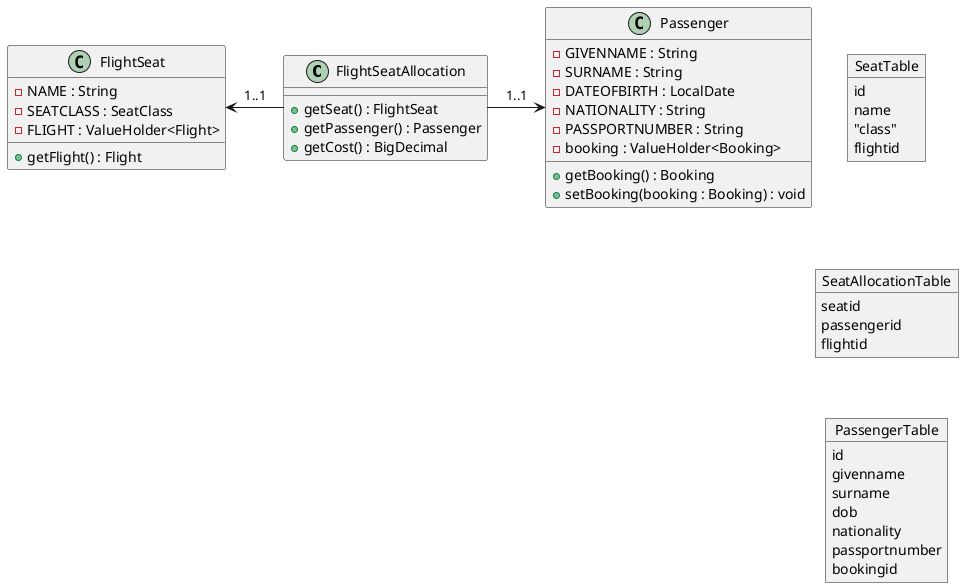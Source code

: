 @startuml

class FlightSeatAllocation {

  + getSeat() : FlightSeat
  + getPassenger() : Passenger
  + getCost() : BigDecimal

}

class FlightSeat {

  - NAME : String
  - SEATCLASS : SeatClass
  - FLIGHT : ValueHolder<Flight>

  + getFlight() : Flight

}

class Passenger {

  - GIVENNAME : String
  - SURNAME : String
  - DATEOFBIRTH : LocalDate
  - NATIONALITY : String
  - PASSPORTNUMBER : String
  - booking : ValueHolder<Booking>

  + getBooking() : Booking
  + setBooking(booking : Booking) : void

}

object SeatTable {
  id
  name
  "class"
  flightid
}

object SeatAllocationTable {
  seatid
  passengerid
  flightid
}

object PassengerTable {
  id
  givenname
  surname
  dob
  nationality
  passportnumber
  bookingid
}

SeatAllocationTable -up[hidden]-> SeatTable
SeatAllocationTable -down[hidden]-> PassengerTable

FlightSeatAllocation -left-> FlightSeat : 1..1
FlightSeatAllocation -> Passenger : 1..1

@enduml